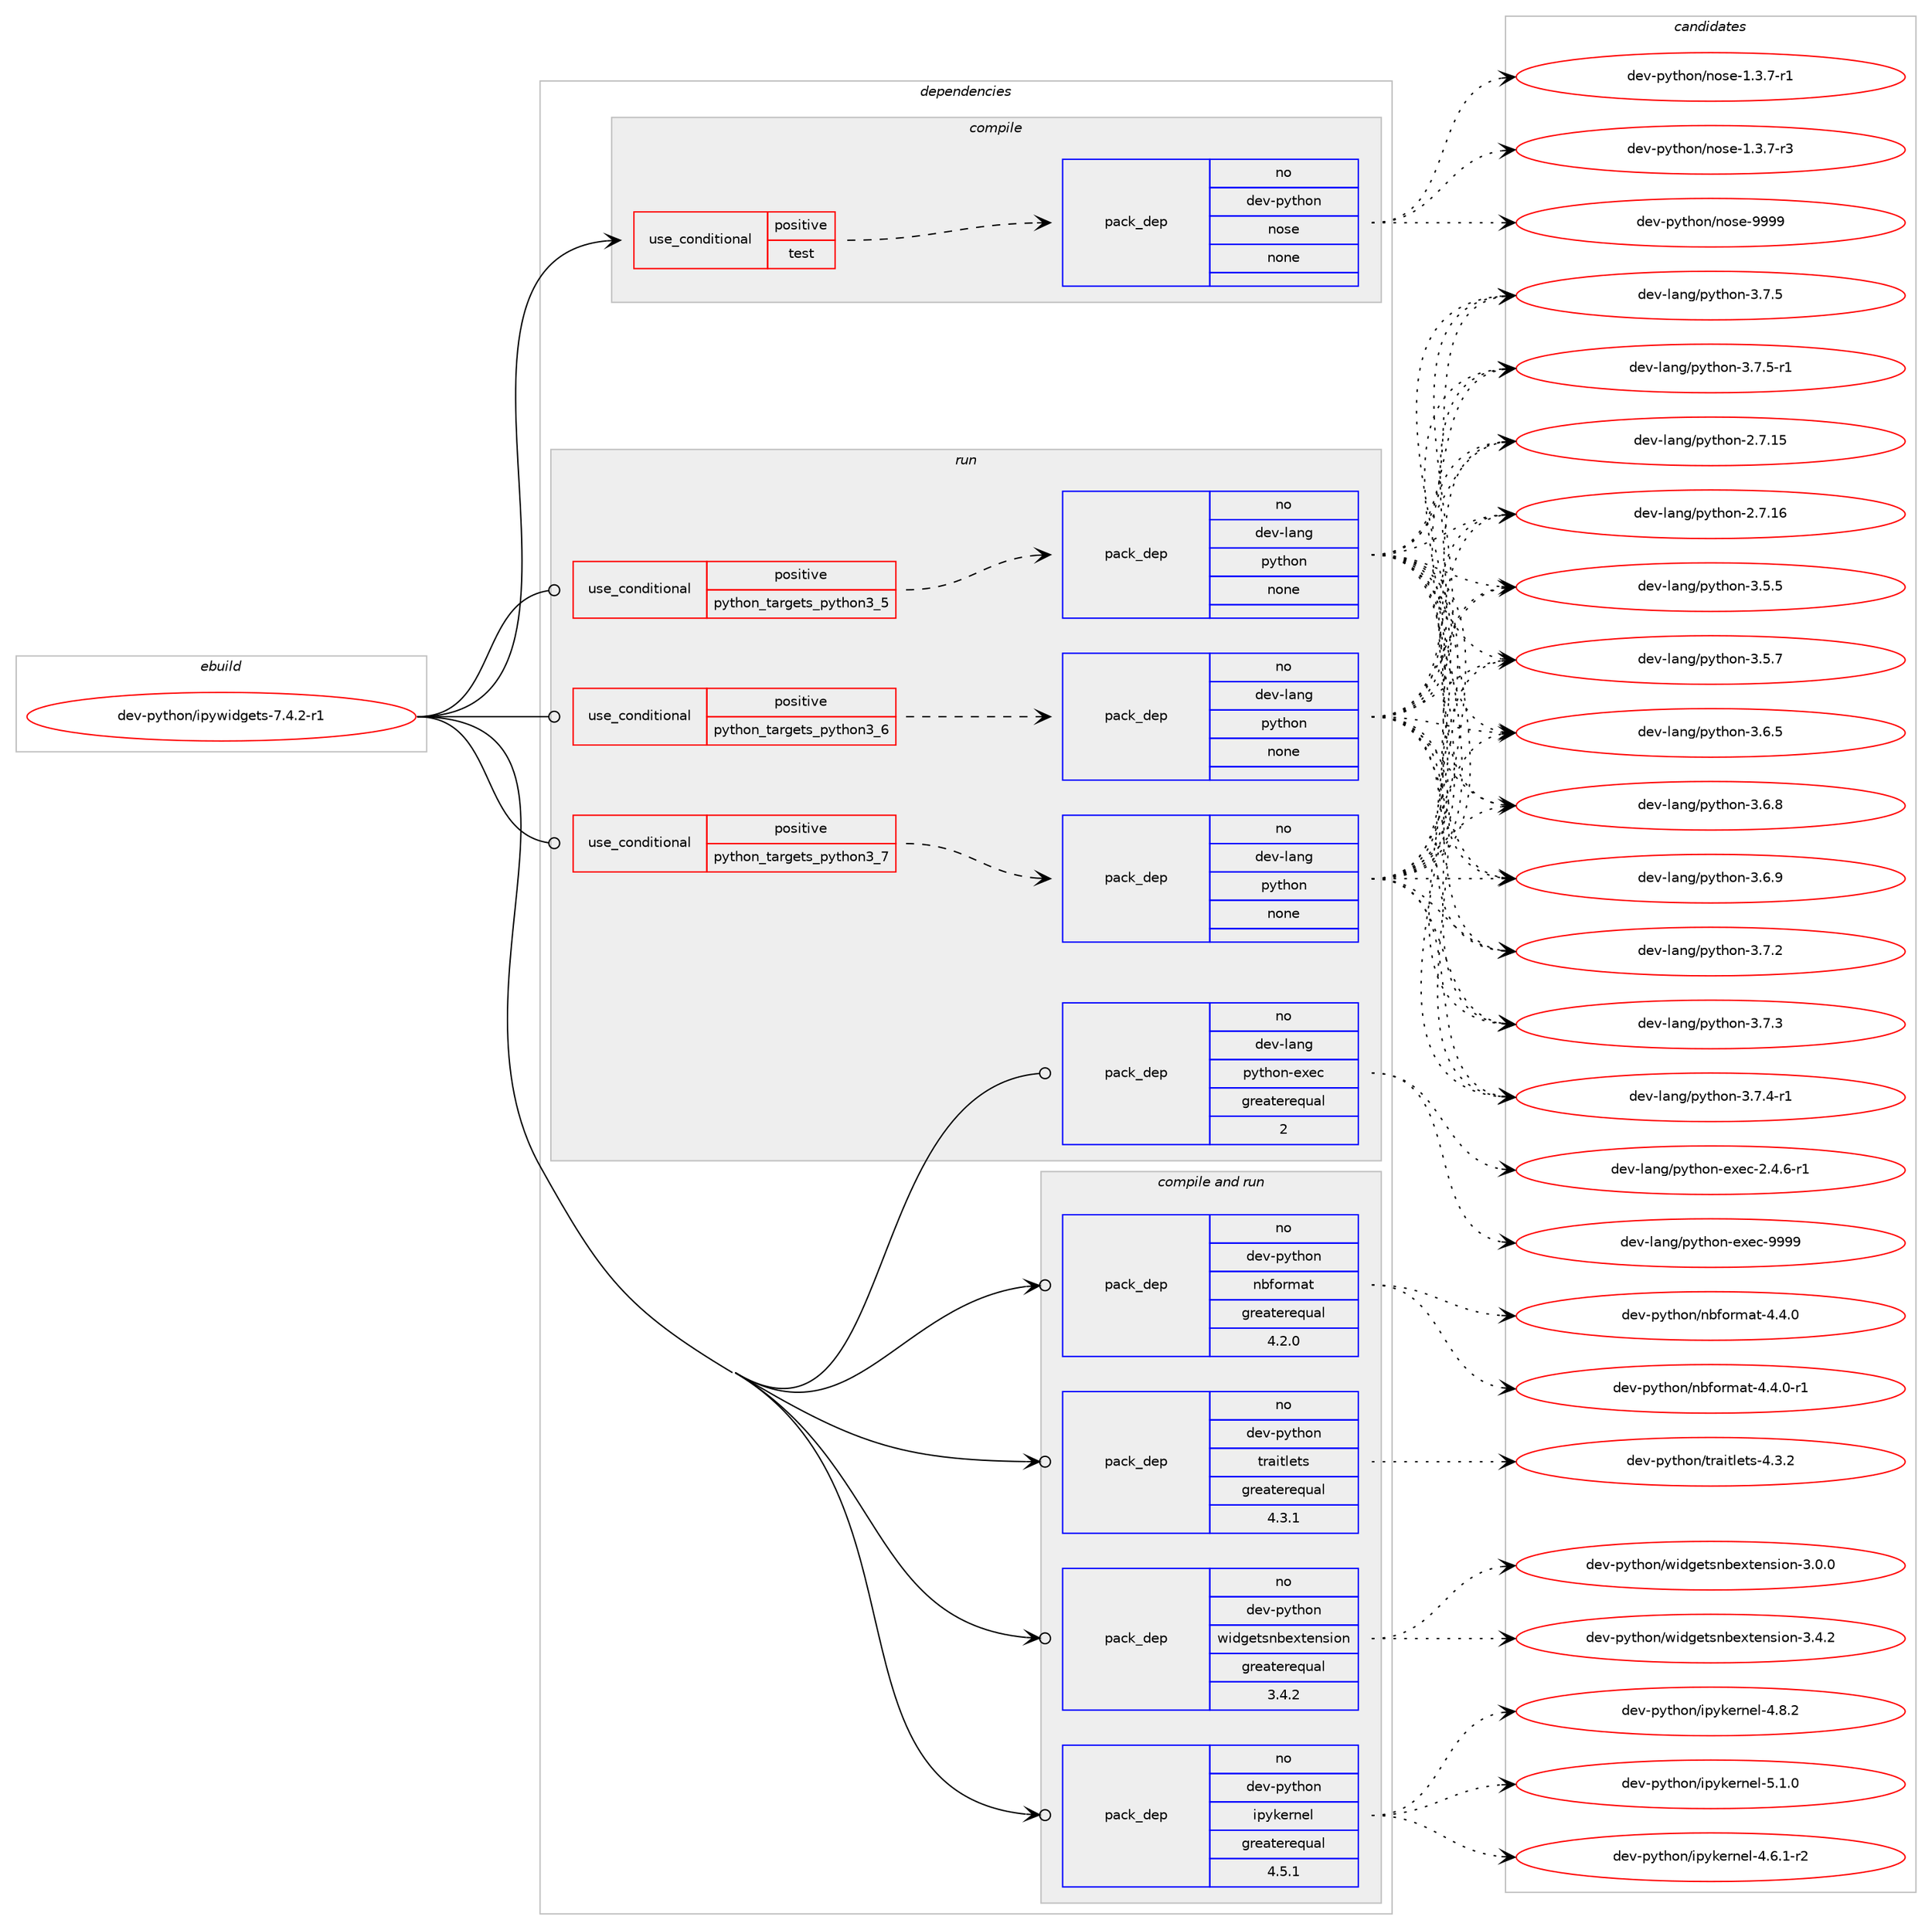 digraph prolog {

# *************
# Graph options
# *************

newrank=true;
concentrate=true;
compound=true;
graph [rankdir=LR,fontname=Helvetica,fontsize=10,ranksep=1.5];#, ranksep=2.5, nodesep=0.2];
edge  [arrowhead=vee];
node  [fontname=Helvetica,fontsize=10];

# **********
# The ebuild
# **********

subgraph cluster_leftcol {
color=gray;
rank=same;
label=<<i>ebuild</i>>;
id [label="dev-python/ipywidgets-7.4.2-r1", color=red, width=4, href="../dev-python/ipywidgets-7.4.2-r1.svg"];
}

# ****************
# The dependencies
# ****************

subgraph cluster_midcol {
color=gray;
label=<<i>dependencies</i>>;
subgraph cluster_compile {
fillcolor="#eeeeee";
style=filled;
label=<<i>compile</i>>;
subgraph cond141074 {
dependency610078 [label=<<TABLE BORDER="0" CELLBORDER="1" CELLSPACING="0" CELLPADDING="4"><TR><TD ROWSPAN="3" CELLPADDING="10">use_conditional</TD></TR><TR><TD>positive</TD></TR><TR><TD>test</TD></TR></TABLE>>, shape=none, color=red];
subgraph pack457205 {
dependency610079 [label=<<TABLE BORDER="0" CELLBORDER="1" CELLSPACING="0" CELLPADDING="4" WIDTH="220"><TR><TD ROWSPAN="6" CELLPADDING="30">pack_dep</TD></TR><TR><TD WIDTH="110">no</TD></TR><TR><TD>dev-python</TD></TR><TR><TD>nose</TD></TR><TR><TD>none</TD></TR><TR><TD></TD></TR></TABLE>>, shape=none, color=blue];
}
dependency610078:e -> dependency610079:w [weight=20,style="dashed",arrowhead="vee"];
}
id:e -> dependency610078:w [weight=20,style="solid",arrowhead="vee"];
}
subgraph cluster_compileandrun {
fillcolor="#eeeeee";
style=filled;
label=<<i>compile and run</i>>;
subgraph pack457206 {
dependency610080 [label=<<TABLE BORDER="0" CELLBORDER="1" CELLSPACING="0" CELLPADDING="4" WIDTH="220"><TR><TD ROWSPAN="6" CELLPADDING="30">pack_dep</TD></TR><TR><TD WIDTH="110">no</TD></TR><TR><TD>dev-python</TD></TR><TR><TD>ipykernel</TD></TR><TR><TD>greaterequal</TD></TR><TR><TD>4.5.1</TD></TR></TABLE>>, shape=none, color=blue];
}
id:e -> dependency610080:w [weight=20,style="solid",arrowhead="odotvee"];
subgraph pack457207 {
dependency610081 [label=<<TABLE BORDER="0" CELLBORDER="1" CELLSPACING="0" CELLPADDING="4" WIDTH="220"><TR><TD ROWSPAN="6" CELLPADDING="30">pack_dep</TD></TR><TR><TD WIDTH="110">no</TD></TR><TR><TD>dev-python</TD></TR><TR><TD>nbformat</TD></TR><TR><TD>greaterequal</TD></TR><TR><TD>4.2.0</TD></TR></TABLE>>, shape=none, color=blue];
}
id:e -> dependency610081:w [weight=20,style="solid",arrowhead="odotvee"];
subgraph pack457208 {
dependency610082 [label=<<TABLE BORDER="0" CELLBORDER="1" CELLSPACING="0" CELLPADDING="4" WIDTH="220"><TR><TD ROWSPAN="6" CELLPADDING="30">pack_dep</TD></TR><TR><TD WIDTH="110">no</TD></TR><TR><TD>dev-python</TD></TR><TR><TD>traitlets</TD></TR><TR><TD>greaterequal</TD></TR><TR><TD>4.3.1</TD></TR></TABLE>>, shape=none, color=blue];
}
id:e -> dependency610082:w [weight=20,style="solid",arrowhead="odotvee"];
subgraph pack457209 {
dependency610083 [label=<<TABLE BORDER="0" CELLBORDER="1" CELLSPACING="0" CELLPADDING="4" WIDTH="220"><TR><TD ROWSPAN="6" CELLPADDING="30">pack_dep</TD></TR><TR><TD WIDTH="110">no</TD></TR><TR><TD>dev-python</TD></TR><TR><TD>widgetsnbextension</TD></TR><TR><TD>greaterequal</TD></TR><TR><TD>3.4.2</TD></TR></TABLE>>, shape=none, color=blue];
}
id:e -> dependency610083:w [weight=20,style="solid",arrowhead="odotvee"];
}
subgraph cluster_run {
fillcolor="#eeeeee";
style=filled;
label=<<i>run</i>>;
subgraph cond141075 {
dependency610084 [label=<<TABLE BORDER="0" CELLBORDER="1" CELLSPACING="0" CELLPADDING="4"><TR><TD ROWSPAN="3" CELLPADDING="10">use_conditional</TD></TR><TR><TD>positive</TD></TR><TR><TD>python_targets_python3_5</TD></TR></TABLE>>, shape=none, color=red];
subgraph pack457210 {
dependency610085 [label=<<TABLE BORDER="0" CELLBORDER="1" CELLSPACING="0" CELLPADDING="4" WIDTH="220"><TR><TD ROWSPAN="6" CELLPADDING="30">pack_dep</TD></TR><TR><TD WIDTH="110">no</TD></TR><TR><TD>dev-lang</TD></TR><TR><TD>python</TD></TR><TR><TD>none</TD></TR><TR><TD></TD></TR></TABLE>>, shape=none, color=blue];
}
dependency610084:e -> dependency610085:w [weight=20,style="dashed",arrowhead="vee"];
}
id:e -> dependency610084:w [weight=20,style="solid",arrowhead="odot"];
subgraph cond141076 {
dependency610086 [label=<<TABLE BORDER="0" CELLBORDER="1" CELLSPACING="0" CELLPADDING="4"><TR><TD ROWSPAN="3" CELLPADDING="10">use_conditional</TD></TR><TR><TD>positive</TD></TR><TR><TD>python_targets_python3_6</TD></TR></TABLE>>, shape=none, color=red];
subgraph pack457211 {
dependency610087 [label=<<TABLE BORDER="0" CELLBORDER="1" CELLSPACING="0" CELLPADDING="4" WIDTH="220"><TR><TD ROWSPAN="6" CELLPADDING="30">pack_dep</TD></TR><TR><TD WIDTH="110">no</TD></TR><TR><TD>dev-lang</TD></TR><TR><TD>python</TD></TR><TR><TD>none</TD></TR><TR><TD></TD></TR></TABLE>>, shape=none, color=blue];
}
dependency610086:e -> dependency610087:w [weight=20,style="dashed",arrowhead="vee"];
}
id:e -> dependency610086:w [weight=20,style="solid",arrowhead="odot"];
subgraph cond141077 {
dependency610088 [label=<<TABLE BORDER="0" CELLBORDER="1" CELLSPACING="0" CELLPADDING="4"><TR><TD ROWSPAN="3" CELLPADDING="10">use_conditional</TD></TR><TR><TD>positive</TD></TR><TR><TD>python_targets_python3_7</TD></TR></TABLE>>, shape=none, color=red];
subgraph pack457212 {
dependency610089 [label=<<TABLE BORDER="0" CELLBORDER="1" CELLSPACING="0" CELLPADDING="4" WIDTH="220"><TR><TD ROWSPAN="6" CELLPADDING="30">pack_dep</TD></TR><TR><TD WIDTH="110">no</TD></TR><TR><TD>dev-lang</TD></TR><TR><TD>python</TD></TR><TR><TD>none</TD></TR><TR><TD></TD></TR></TABLE>>, shape=none, color=blue];
}
dependency610088:e -> dependency610089:w [weight=20,style="dashed",arrowhead="vee"];
}
id:e -> dependency610088:w [weight=20,style="solid",arrowhead="odot"];
subgraph pack457213 {
dependency610090 [label=<<TABLE BORDER="0" CELLBORDER="1" CELLSPACING="0" CELLPADDING="4" WIDTH="220"><TR><TD ROWSPAN="6" CELLPADDING="30">pack_dep</TD></TR><TR><TD WIDTH="110">no</TD></TR><TR><TD>dev-lang</TD></TR><TR><TD>python-exec</TD></TR><TR><TD>greaterequal</TD></TR><TR><TD>2</TD></TR></TABLE>>, shape=none, color=blue];
}
id:e -> dependency610090:w [weight=20,style="solid",arrowhead="odot"];
}
}

# **************
# The candidates
# **************

subgraph cluster_choices {
rank=same;
color=gray;
label=<<i>candidates</i>>;

subgraph choice457205 {
color=black;
nodesep=1;
choice10010111845112121116104111110471101111151014549465146554511449 [label="dev-python/nose-1.3.7-r1", color=red, width=4,href="../dev-python/nose-1.3.7-r1.svg"];
choice10010111845112121116104111110471101111151014549465146554511451 [label="dev-python/nose-1.3.7-r3", color=red, width=4,href="../dev-python/nose-1.3.7-r3.svg"];
choice10010111845112121116104111110471101111151014557575757 [label="dev-python/nose-9999", color=red, width=4,href="../dev-python/nose-9999.svg"];
dependency610079:e -> choice10010111845112121116104111110471101111151014549465146554511449:w [style=dotted,weight="100"];
dependency610079:e -> choice10010111845112121116104111110471101111151014549465146554511451:w [style=dotted,weight="100"];
dependency610079:e -> choice10010111845112121116104111110471101111151014557575757:w [style=dotted,weight="100"];
}
subgraph choice457206 {
color=black;
nodesep=1;
choice10010111845112121116104111110471051121211071011141101011084552465446494511450 [label="dev-python/ipykernel-4.6.1-r2", color=red, width=4,href="../dev-python/ipykernel-4.6.1-r2.svg"];
choice1001011184511212111610411111047105112121107101114110101108455246564650 [label="dev-python/ipykernel-4.8.2", color=red, width=4,href="../dev-python/ipykernel-4.8.2.svg"];
choice1001011184511212111610411111047105112121107101114110101108455346494648 [label="dev-python/ipykernel-5.1.0", color=red, width=4,href="../dev-python/ipykernel-5.1.0.svg"];
dependency610080:e -> choice10010111845112121116104111110471051121211071011141101011084552465446494511450:w [style=dotted,weight="100"];
dependency610080:e -> choice1001011184511212111610411111047105112121107101114110101108455246564650:w [style=dotted,weight="100"];
dependency610080:e -> choice1001011184511212111610411111047105112121107101114110101108455346494648:w [style=dotted,weight="100"];
}
subgraph choice457207 {
color=black;
nodesep=1;
choice10010111845112121116104111110471109810211111410997116455246524648 [label="dev-python/nbformat-4.4.0", color=red, width=4,href="../dev-python/nbformat-4.4.0.svg"];
choice100101118451121211161041111104711098102111114109971164552465246484511449 [label="dev-python/nbformat-4.4.0-r1", color=red, width=4,href="../dev-python/nbformat-4.4.0-r1.svg"];
dependency610081:e -> choice10010111845112121116104111110471109810211111410997116455246524648:w [style=dotted,weight="100"];
dependency610081:e -> choice100101118451121211161041111104711098102111114109971164552465246484511449:w [style=dotted,weight="100"];
}
subgraph choice457208 {
color=black;
nodesep=1;
choice100101118451121211161041111104711611497105116108101116115455246514650 [label="dev-python/traitlets-4.3.2", color=red, width=4,href="../dev-python/traitlets-4.3.2.svg"];
dependency610082:e -> choice100101118451121211161041111104711611497105116108101116115455246514650:w [style=dotted,weight="100"];
}
subgraph choice457209 {
color=black;
nodesep=1;
choice100101118451121211161041111104711910510010310111611511098101120116101110115105111110455146484648 [label="dev-python/widgetsnbextension-3.0.0", color=red, width=4,href="../dev-python/widgetsnbextension-3.0.0.svg"];
choice100101118451121211161041111104711910510010310111611511098101120116101110115105111110455146524650 [label="dev-python/widgetsnbextension-3.4.2", color=red, width=4,href="../dev-python/widgetsnbextension-3.4.2.svg"];
dependency610083:e -> choice100101118451121211161041111104711910510010310111611511098101120116101110115105111110455146484648:w [style=dotted,weight="100"];
dependency610083:e -> choice100101118451121211161041111104711910510010310111611511098101120116101110115105111110455146524650:w [style=dotted,weight="100"];
}
subgraph choice457210 {
color=black;
nodesep=1;
choice10010111845108971101034711212111610411111045504655464953 [label="dev-lang/python-2.7.15", color=red, width=4,href="../dev-lang/python-2.7.15.svg"];
choice10010111845108971101034711212111610411111045504655464954 [label="dev-lang/python-2.7.16", color=red, width=4,href="../dev-lang/python-2.7.16.svg"];
choice100101118451089711010347112121116104111110455146534653 [label="dev-lang/python-3.5.5", color=red, width=4,href="../dev-lang/python-3.5.5.svg"];
choice100101118451089711010347112121116104111110455146534655 [label="dev-lang/python-3.5.7", color=red, width=4,href="../dev-lang/python-3.5.7.svg"];
choice100101118451089711010347112121116104111110455146544653 [label="dev-lang/python-3.6.5", color=red, width=4,href="../dev-lang/python-3.6.5.svg"];
choice100101118451089711010347112121116104111110455146544656 [label="dev-lang/python-3.6.8", color=red, width=4,href="../dev-lang/python-3.6.8.svg"];
choice100101118451089711010347112121116104111110455146544657 [label="dev-lang/python-3.6.9", color=red, width=4,href="../dev-lang/python-3.6.9.svg"];
choice100101118451089711010347112121116104111110455146554650 [label="dev-lang/python-3.7.2", color=red, width=4,href="../dev-lang/python-3.7.2.svg"];
choice100101118451089711010347112121116104111110455146554651 [label="dev-lang/python-3.7.3", color=red, width=4,href="../dev-lang/python-3.7.3.svg"];
choice1001011184510897110103471121211161041111104551465546524511449 [label="dev-lang/python-3.7.4-r1", color=red, width=4,href="../dev-lang/python-3.7.4-r1.svg"];
choice100101118451089711010347112121116104111110455146554653 [label="dev-lang/python-3.7.5", color=red, width=4,href="../dev-lang/python-3.7.5.svg"];
choice1001011184510897110103471121211161041111104551465546534511449 [label="dev-lang/python-3.7.5-r1", color=red, width=4,href="../dev-lang/python-3.7.5-r1.svg"];
dependency610085:e -> choice10010111845108971101034711212111610411111045504655464953:w [style=dotted,weight="100"];
dependency610085:e -> choice10010111845108971101034711212111610411111045504655464954:w [style=dotted,weight="100"];
dependency610085:e -> choice100101118451089711010347112121116104111110455146534653:w [style=dotted,weight="100"];
dependency610085:e -> choice100101118451089711010347112121116104111110455146534655:w [style=dotted,weight="100"];
dependency610085:e -> choice100101118451089711010347112121116104111110455146544653:w [style=dotted,weight="100"];
dependency610085:e -> choice100101118451089711010347112121116104111110455146544656:w [style=dotted,weight="100"];
dependency610085:e -> choice100101118451089711010347112121116104111110455146544657:w [style=dotted,weight="100"];
dependency610085:e -> choice100101118451089711010347112121116104111110455146554650:w [style=dotted,weight="100"];
dependency610085:e -> choice100101118451089711010347112121116104111110455146554651:w [style=dotted,weight="100"];
dependency610085:e -> choice1001011184510897110103471121211161041111104551465546524511449:w [style=dotted,weight="100"];
dependency610085:e -> choice100101118451089711010347112121116104111110455146554653:w [style=dotted,weight="100"];
dependency610085:e -> choice1001011184510897110103471121211161041111104551465546534511449:w [style=dotted,weight="100"];
}
subgraph choice457211 {
color=black;
nodesep=1;
choice10010111845108971101034711212111610411111045504655464953 [label="dev-lang/python-2.7.15", color=red, width=4,href="../dev-lang/python-2.7.15.svg"];
choice10010111845108971101034711212111610411111045504655464954 [label="dev-lang/python-2.7.16", color=red, width=4,href="../dev-lang/python-2.7.16.svg"];
choice100101118451089711010347112121116104111110455146534653 [label="dev-lang/python-3.5.5", color=red, width=4,href="../dev-lang/python-3.5.5.svg"];
choice100101118451089711010347112121116104111110455146534655 [label="dev-lang/python-3.5.7", color=red, width=4,href="../dev-lang/python-3.5.7.svg"];
choice100101118451089711010347112121116104111110455146544653 [label="dev-lang/python-3.6.5", color=red, width=4,href="../dev-lang/python-3.6.5.svg"];
choice100101118451089711010347112121116104111110455146544656 [label="dev-lang/python-3.6.8", color=red, width=4,href="../dev-lang/python-3.6.8.svg"];
choice100101118451089711010347112121116104111110455146544657 [label="dev-lang/python-3.6.9", color=red, width=4,href="../dev-lang/python-3.6.9.svg"];
choice100101118451089711010347112121116104111110455146554650 [label="dev-lang/python-3.7.2", color=red, width=4,href="../dev-lang/python-3.7.2.svg"];
choice100101118451089711010347112121116104111110455146554651 [label="dev-lang/python-3.7.3", color=red, width=4,href="../dev-lang/python-3.7.3.svg"];
choice1001011184510897110103471121211161041111104551465546524511449 [label="dev-lang/python-3.7.4-r1", color=red, width=4,href="../dev-lang/python-3.7.4-r1.svg"];
choice100101118451089711010347112121116104111110455146554653 [label="dev-lang/python-3.7.5", color=red, width=4,href="../dev-lang/python-3.7.5.svg"];
choice1001011184510897110103471121211161041111104551465546534511449 [label="dev-lang/python-3.7.5-r1", color=red, width=4,href="../dev-lang/python-3.7.5-r1.svg"];
dependency610087:e -> choice10010111845108971101034711212111610411111045504655464953:w [style=dotted,weight="100"];
dependency610087:e -> choice10010111845108971101034711212111610411111045504655464954:w [style=dotted,weight="100"];
dependency610087:e -> choice100101118451089711010347112121116104111110455146534653:w [style=dotted,weight="100"];
dependency610087:e -> choice100101118451089711010347112121116104111110455146534655:w [style=dotted,weight="100"];
dependency610087:e -> choice100101118451089711010347112121116104111110455146544653:w [style=dotted,weight="100"];
dependency610087:e -> choice100101118451089711010347112121116104111110455146544656:w [style=dotted,weight="100"];
dependency610087:e -> choice100101118451089711010347112121116104111110455146544657:w [style=dotted,weight="100"];
dependency610087:e -> choice100101118451089711010347112121116104111110455146554650:w [style=dotted,weight="100"];
dependency610087:e -> choice100101118451089711010347112121116104111110455146554651:w [style=dotted,weight="100"];
dependency610087:e -> choice1001011184510897110103471121211161041111104551465546524511449:w [style=dotted,weight="100"];
dependency610087:e -> choice100101118451089711010347112121116104111110455146554653:w [style=dotted,weight="100"];
dependency610087:e -> choice1001011184510897110103471121211161041111104551465546534511449:w [style=dotted,weight="100"];
}
subgraph choice457212 {
color=black;
nodesep=1;
choice10010111845108971101034711212111610411111045504655464953 [label="dev-lang/python-2.7.15", color=red, width=4,href="../dev-lang/python-2.7.15.svg"];
choice10010111845108971101034711212111610411111045504655464954 [label="dev-lang/python-2.7.16", color=red, width=4,href="../dev-lang/python-2.7.16.svg"];
choice100101118451089711010347112121116104111110455146534653 [label="dev-lang/python-3.5.5", color=red, width=4,href="../dev-lang/python-3.5.5.svg"];
choice100101118451089711010347112121116104111110455146534655 [label="dev-lang/python-3.5.7", color=red, width=4,href="../dev-lang/python-3.5.7.svg"];
choice100101118451089711010347112121116104111110455146544653 [label="dev-lang/python-3.6.5", color=red, width=4,href="../dev-lang/python-3.6.5.svg"];
choice100101118451089711010347112121116104111110455146544656 [label="dev-lang/python-3.6.8", color=red, width=4,href="../dev-lang/python-3.6.8.svg"];
choice100101118451089711010347112121116104111110455146544657 [label="dev-lang/python-3.6.9", color=red, width=4,href="../dev-lang/python-3.6.9.svg"];
choice100101118451089711010347112121116104111110455146554650 [label="dev-lang/python-3.7.2", color=red, width=4,href="../dev-lang/python-3.7.2.svg"];
choice100101118451089711010347112121116104111110455146554651 [label="dev-lang/python-3.7.3", color=red, width=4,href="../dev-lang/python-3.7.3.svg"];
choice1001011184510897110103471121211161041111104551465546524511449 [label="dev-lang/python-3.7.4-r1", color=red, width=4,href="../dev-lang/python-3.7.4-r1.svg"];
choice100101118451089711010347112121116104111110455146554653 [label="dev-lang/python-3.7.5", color=red, width=4,href="../dev-lang/python-3.7.5.svg"];
choice1001011184510897110103471121211161041111104551465546534511449 [label="dev-lang/python-3.7.5-r1", color=red, width=4,href="../dev-lang/python-3.7.5-r1.svg"];
dependency610089:e -> choice10010111845108971101034711212111610411111045504655464953:w [style=dotted,weight="100"];
dependency610089:e -> choice10010111845108971101034711212111610411111045504655464954:w [style=dotted,weight="100"];
dependency610089:e -> choice100101118451089711010347112121116104111110455146534653:w [style=dotted,weight="100"];
dependency610089:e -> choice100101118451089711010347112121116104111110455146534655:w [style=dotted,weight="100"];
dependency610089:e -> choice100101118451089711010347112121116104111110455146544653:w [style=dotted,weight="100"];
dependency610089:e -> choice100101118451089711010347112121116104111110455146544656:w [style=dotted,weight="100"];
dependency610089:e -> choice100101118451089711010347112121116104111110455146544657:w [style=dotted,weight="100"];
dependency610089:e -> choice100101118451089711010347112121116104111110455146554650:w [style=dotted,weight="100"];
dependency610089:e -> choice100101118451089711010347112121116104111110455146554651:w [style=dotted,weight="100"];
dependency610089:e -> choice1001011184510897110103471121211161041111104551465546524511449:w [style=dotted,weight="100"];
dependency610089:e -> choice100101118451089711010347112121116104111110455146554653:w [style=dotted,weight="100"];
dependency610089:e -> choice1001011184510897110103471121211161041111104551465546534511449:w [style=dotted,weight="100"];
}
subgraph choice457213 {
color=black;
nodesep=1;
choice10010111845108971101034711212111610411111045101120101994550465246544511449 [label="dev-lang/python-exec-2.4.6-r1", color=red, width=4,href="../dev-lang/python-exec-2.4.6-r1.svg"];
choice10010111845108971101034711212111610411111045101120101994557575757 [label="dev-lang/python-exec-9999", color=red, width=4,href="../dev-lang/python-exec-9999.svg"];
dependency610090:e -> choice10010111845108971101034711212111610411111045101120101994550465246544511449:w [style=dotted,weight="100"];
dependency610090:e -> choice10010111845108971101034711212111610411111045101120101994557575757:w [style=dotted,weight="100"];
}
}

}
